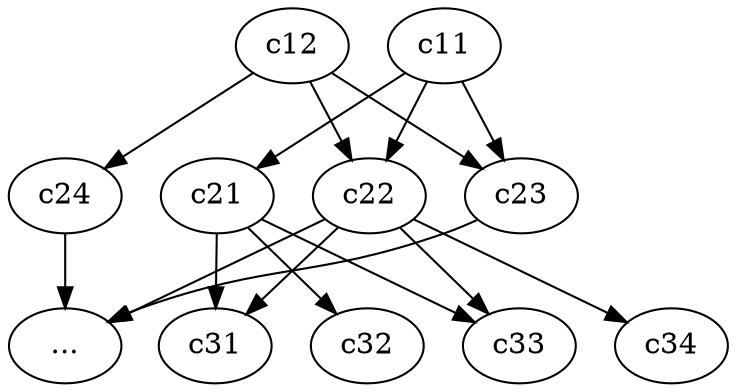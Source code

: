 digraph g {
  fontname = "Microsoft Yahei"
  graph [ordering="out"];
  margin=0;

  c11 -> {c21, c22, c23};
  c12 -> {c22, c23, c24};

  more[label="..."]
  c21 -> {c31, c32,c33};
  c22 -> {c31, c33, c34, more}
  c23 -> more;
  c24 -> more;
}
